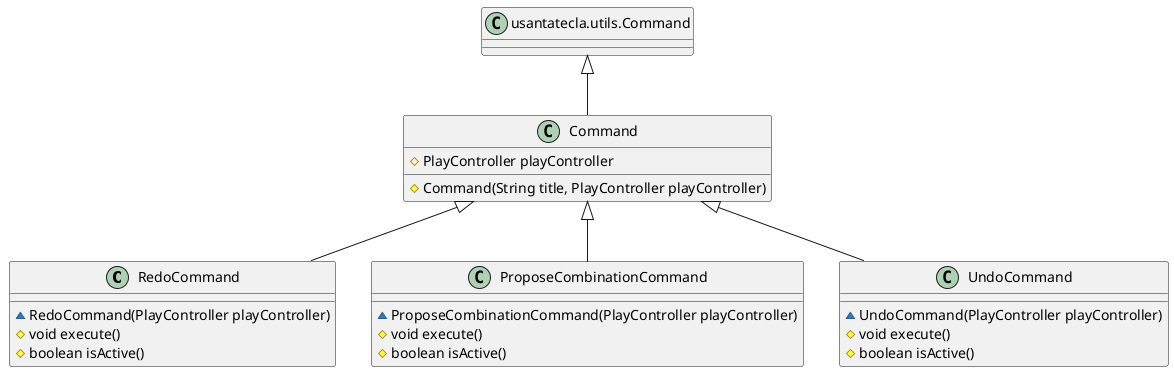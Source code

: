 @startuml command
class RedoCommand [[java:usantatecla.mastermind.views.RedoCommand]] {
	~RedoCommand(PlayController playController)
	#void execute()
	#boolean isActive()
}
class Command [[java:usantatecla.mastermind.views.Command]] {
}
Command <|-- RedoCommand
abstract class Command [[java:usantatecla.mastermind.views.Command]] {
	#PlayController playController
	#Command(String title, PlayController playController)
}
class "usantatecla.utils.Command" as usantatecla_utils_Command [[java:usantatecla.utils.Command]] {
}
usantatecla_utils_Command <|-- Command
class ProposeCombinationCommand [[java:usantatecla.mastermind.views.ProposeCombinationCommand]] {
	~ProposeCombinationCommand(PlayController playController)
	#void execute()
	#boolean isActive()
}
class Command [[java:usantatecla.mastermind.views.Command]] {
}
Command <|-- ProposeCombinationCommand
class UndoCommand [[java:usantatecla.mastermind.views.UndoCommand]] {
	~UndoCommand(PlayController playController)
	#void execute()
	#boolean isActive()
}
class Command [[java:usantatecla.mastermind.views.Command]] {
}
Command <|-- UndoCommand
@enduml